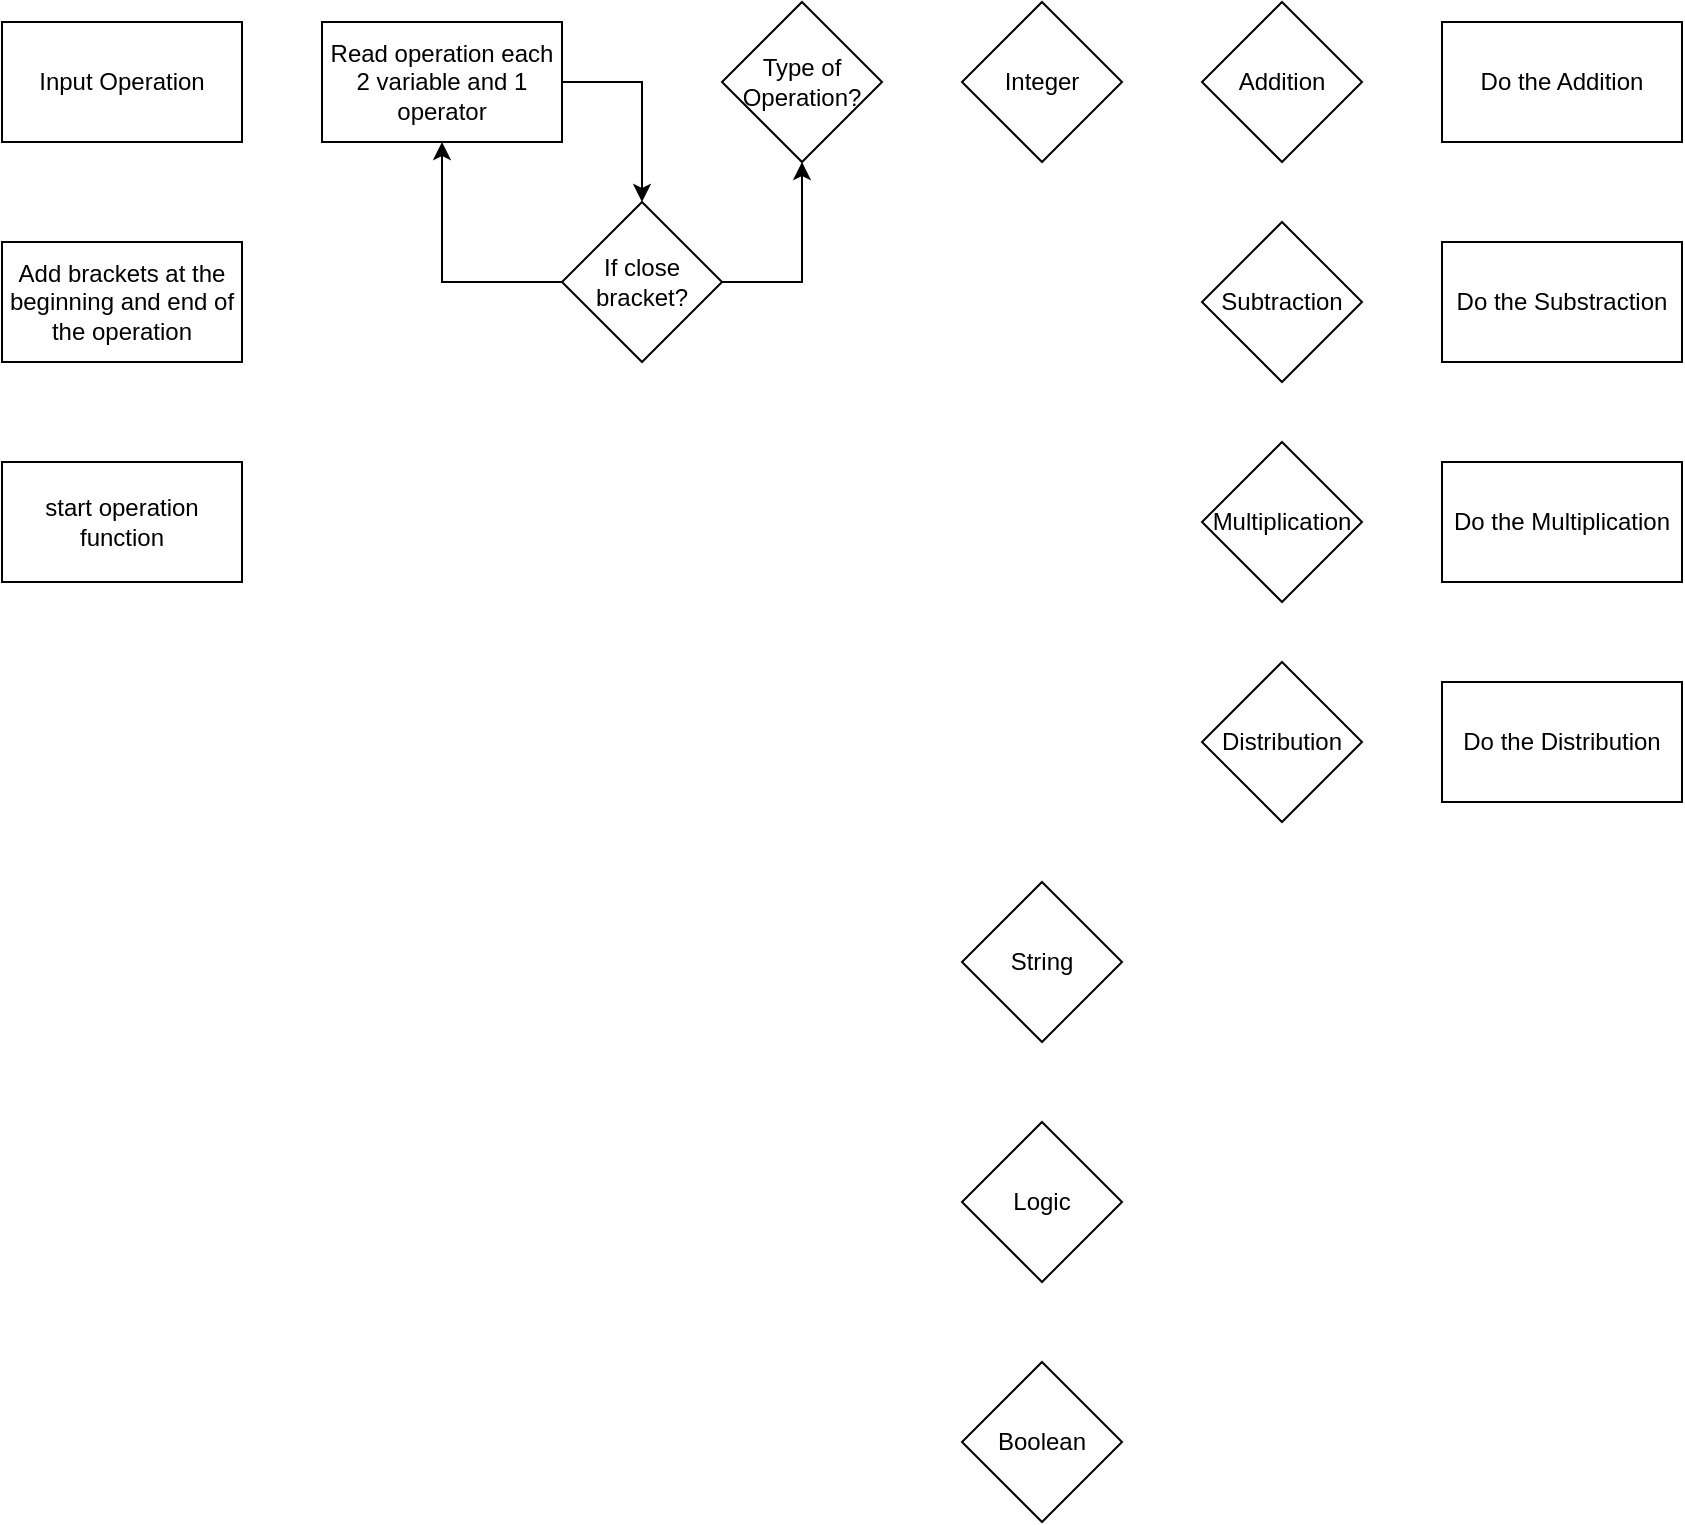 <mxfile version="22.0.8" type="device">
  <diagram name="Halaman-1" id="PPnK74VSLLcPiPMxKrCw">
    <mxGraphModel dx="588" dy="372" grid="1" gridSize="10" guides="1" tooltips="1" connect="1" arrows="1" fold="1" page="1" pageScale="1" pageWidth="1200" pageHeight="3000" math="0" shadow="0">
      <root>
        <mxCell id="0" />
        <mxCell id="1" parent="0" />
        <mxCell id="suF6BDmtJbbMYVme7NTf-1" value="Input Operation" style="rounded=0;whiteSpace=wrap;html=1;" vertex="1" parent="1">
          <mxGeometry x="160" y="120" width="120" height="60" as="geometry" />
        </mxCell>
        <mxCell id="suF6BDmtJbbMYVme7NTf-2" value="Add brackets at the beginning and end of the operation" style="rounded=0;whiteSpace=wrap;html=1;" vertex="1" parent="1">
          <mxGeometry x="160" y="230" width="120" height="60" as="geometry" />
        </mxCell>
        <mxCell id="suF6BDmtJbbMYVme7NTf-3" value="start operation function" style="rounded=0;whiteSpace=wrap;html=1;" vertex="1" parent="1">
          <mxGeometry x="160" y="340" width="120" height="60" as="geometry" />
        </mxCell>
        <mxCell id="suF6BDmtJbbMYVme7NTf-21" style="edgeStyle=orthogonalEdgeStyle;rounded=0;orthogonalLoop=1;jettySize=auto;html=1;entryX=0.5;entryY=0;entryDx=0;entryDy=0;" edge="1" parent="1" source="suF6BDmtJbbMYVme7NTf-4" target="suF6BDmtJbbMYVme7NTf-5">
          <mxGeometry relative="1" as="geometry">
            <Array as="points">
              <mxPoint x="480" y="150" />
            </Array>
          </mxGeometry>
        </mxCell>
        <mxCell id="suF6BDmtJbbMYVme7NTf-4" value="Read operation each&lt;br&gt;2 variable and 1 operator" style="rounded=0;whiteSpace=wrap;html=1;" vertex="1" parent="1">
          <mxGeometry x="320" y="120" width="120" height="60" as="geometry" />
        </mxCell>
        <mxCell id="suF6BDmtJbbMYVme7NTf-22" style="edgeStyle=orthogonalEdgeStyle;rounded=0;orthogonalLoop=1;jettySize=auto;html=1;entryX=0.5;entryY=1;entryDx=0;entryDy=0;" edge="1" parent="1" source="suF6BDmtJbbMYVme7NTf-5" target="suF6BDmtJbbMYVme7NTf-7">
          <mxGeometry relative="1" as="geometry">
            <Array as="points">
              <mxPoint x="560" y="250" />
            </Array>
          </mxGeometry>
        </mxCell>
        <mxCell id="suF6BDmtJbbMYVme7NTf-23" style="edgeStyle=orthogonalEdgeStyle;rounded=0;orthogonalLoop=1;jettySize=auto;html=1;entryX=0.5;entryY=1;entryDx=0;entryDy=0;" edge="1" parent="1" source="suF6BDmtJbbMYVme7NTf-5" target="suF6BDmtJbbMYVme7NTf-4">
          <mxGeometry relative="1" as="geometry">
            <Array as="points">
              <mxPoint x="380" y="250" />
            </Array>
          </mxGeometry>
        </mxCell>
        <mxCell id="suF6BDmtJbbMYVme7NTf-5" value="If close&lt;br&gt;bracket?" style="rhombus;whiteSpace=wrap;html=1;" vertex="1" parent="1">
          <mxGeometry x="440" y="210" width="80" height="80" as="geometry" />
        </mxCell>
        <mxCell id="suF6BDmtJbbMYVme7NTf-7" value="Type of Operation?" style="rhombus;whiteSpace=wrap;html=1;" vertex="1" parent="1">
          <mxGeometry x="520" y="110" width="80" height="80" as="geometry" />
        </mxCell>
        <mxCell id="suF6BDmtJbbMYVme7NTf-9" value="Integer" style="rhombus;whiteSpace=wrap;html=1;" vertex="1" parent="1">
          <mxGeometry x="640" y="110" width="80" height="80" as="geometry" />
        </mxCell>
        <mxCell id="suF6BDmtJbbMYVme7NTf-10" value="String" style="rhombus;whiteSpace=wrap;html=1;" vertex="1" parent="1">
          <mxGeometry x="640" y="550" width="80" height="80" as="geometry" />
        </mxCell>
        <mxCell id="suF6BDmtJbbMYVme7NTf-11" value="Logic" style="rhombus;whiteSpace=wrap;html=1;" vertex="1" parent="1">
          <mxGeometry x="640" y="670" width="80" height="80" as="geometry" />
        </mxCell>
        <mxCell id="suF6BDmtJbbMYVme7NTf-12" value="Boolean" style="rhombus;whiteSpace=wrap;html=1;" vertex="1" parent="1">
          <mxGeometry x="640" y="790" width="80" height="80" as="geometry" />
        </mxCell>
        <mxCell id="suF6BDmtJbbMYVme7NTf-13" value="Subtraction" style="rhombus;whiteSpace=wrap;html=1;" vertex="1" parent="1">
          <mxGeometry x="760" y="220" width="80" height="80" as="geometry" />
        </mxCell>
        <mxCell id="suF6BDmtJbbMYVme7NTf-14" value="Addition" style="rhombus;whiteSpace=wrap;html=1;" vertex="1" parent="1">
          <mxGeometry x="760" y="110" width="80" height="80" as="geometry" />
        </mxCell>
        <mxCell id="suF6BDmtJbbMYVme7NTf-15" value="Multiplication" style="rhombus;whiteSpace=wrap;html=1;" vertex="1" parent="1">
          <mxGeometry x="760" y="330" width="80" height="80" as="geometry" />
        </mxCell>
        <mxCell id="suF6BDmtJbbMYVme7NTf-16" value="Distribution" style="rhombus;whiteSpace=wrap;html=1;" vertex="1" parent="1">
          <mxGeometry x="760" y="440" width="80" height="80" as="geometry" />
        </mxCell>
        <mxCell id="suF6BDmtJbbMYVme7NTf-17" value="Do the Addition" style="rounded=0;whiteSpace=wrap;html=1;" vertex="1" parent="1">
          <mxGeometry x="880" y="120" width="120" height="60" as="geometry" />
        </mxCell>
        <mxCell id="suF6BDmtJbbMYVme7NTf-18" value="Do the Substraction" style="rounded=0;whiteSpace=wrap;html=1;" vertex="1" parent="1">
          <mxGeometry x="880" y="230" width="120" height="60" as="geometry" />
        </mxCell>
        <mxCell id="suF6BDmtJbbMYVme7NTf-19" value="Do the Multiplication" style="rounded=0;whiteSpace=wrap;html=1;" vertex="1" parent="1">
          <mxGeometry x="880" y="340" width="120" height="60" as="geometry" />
        </mxCell>
        <mxCell id="suF6BDmtJbbMYVme7NTf-20" value="Do the Distribution" style="rounded=0;whiteSpace=wrap;html=1;" vertex="1" parent="1">
          <mxGeometry x="880" y="450" width="120" height="60" as="geometry" />
        </mxCell>
      </root>
    </mxGraphModel>
  </diagram>
</mxfile>
